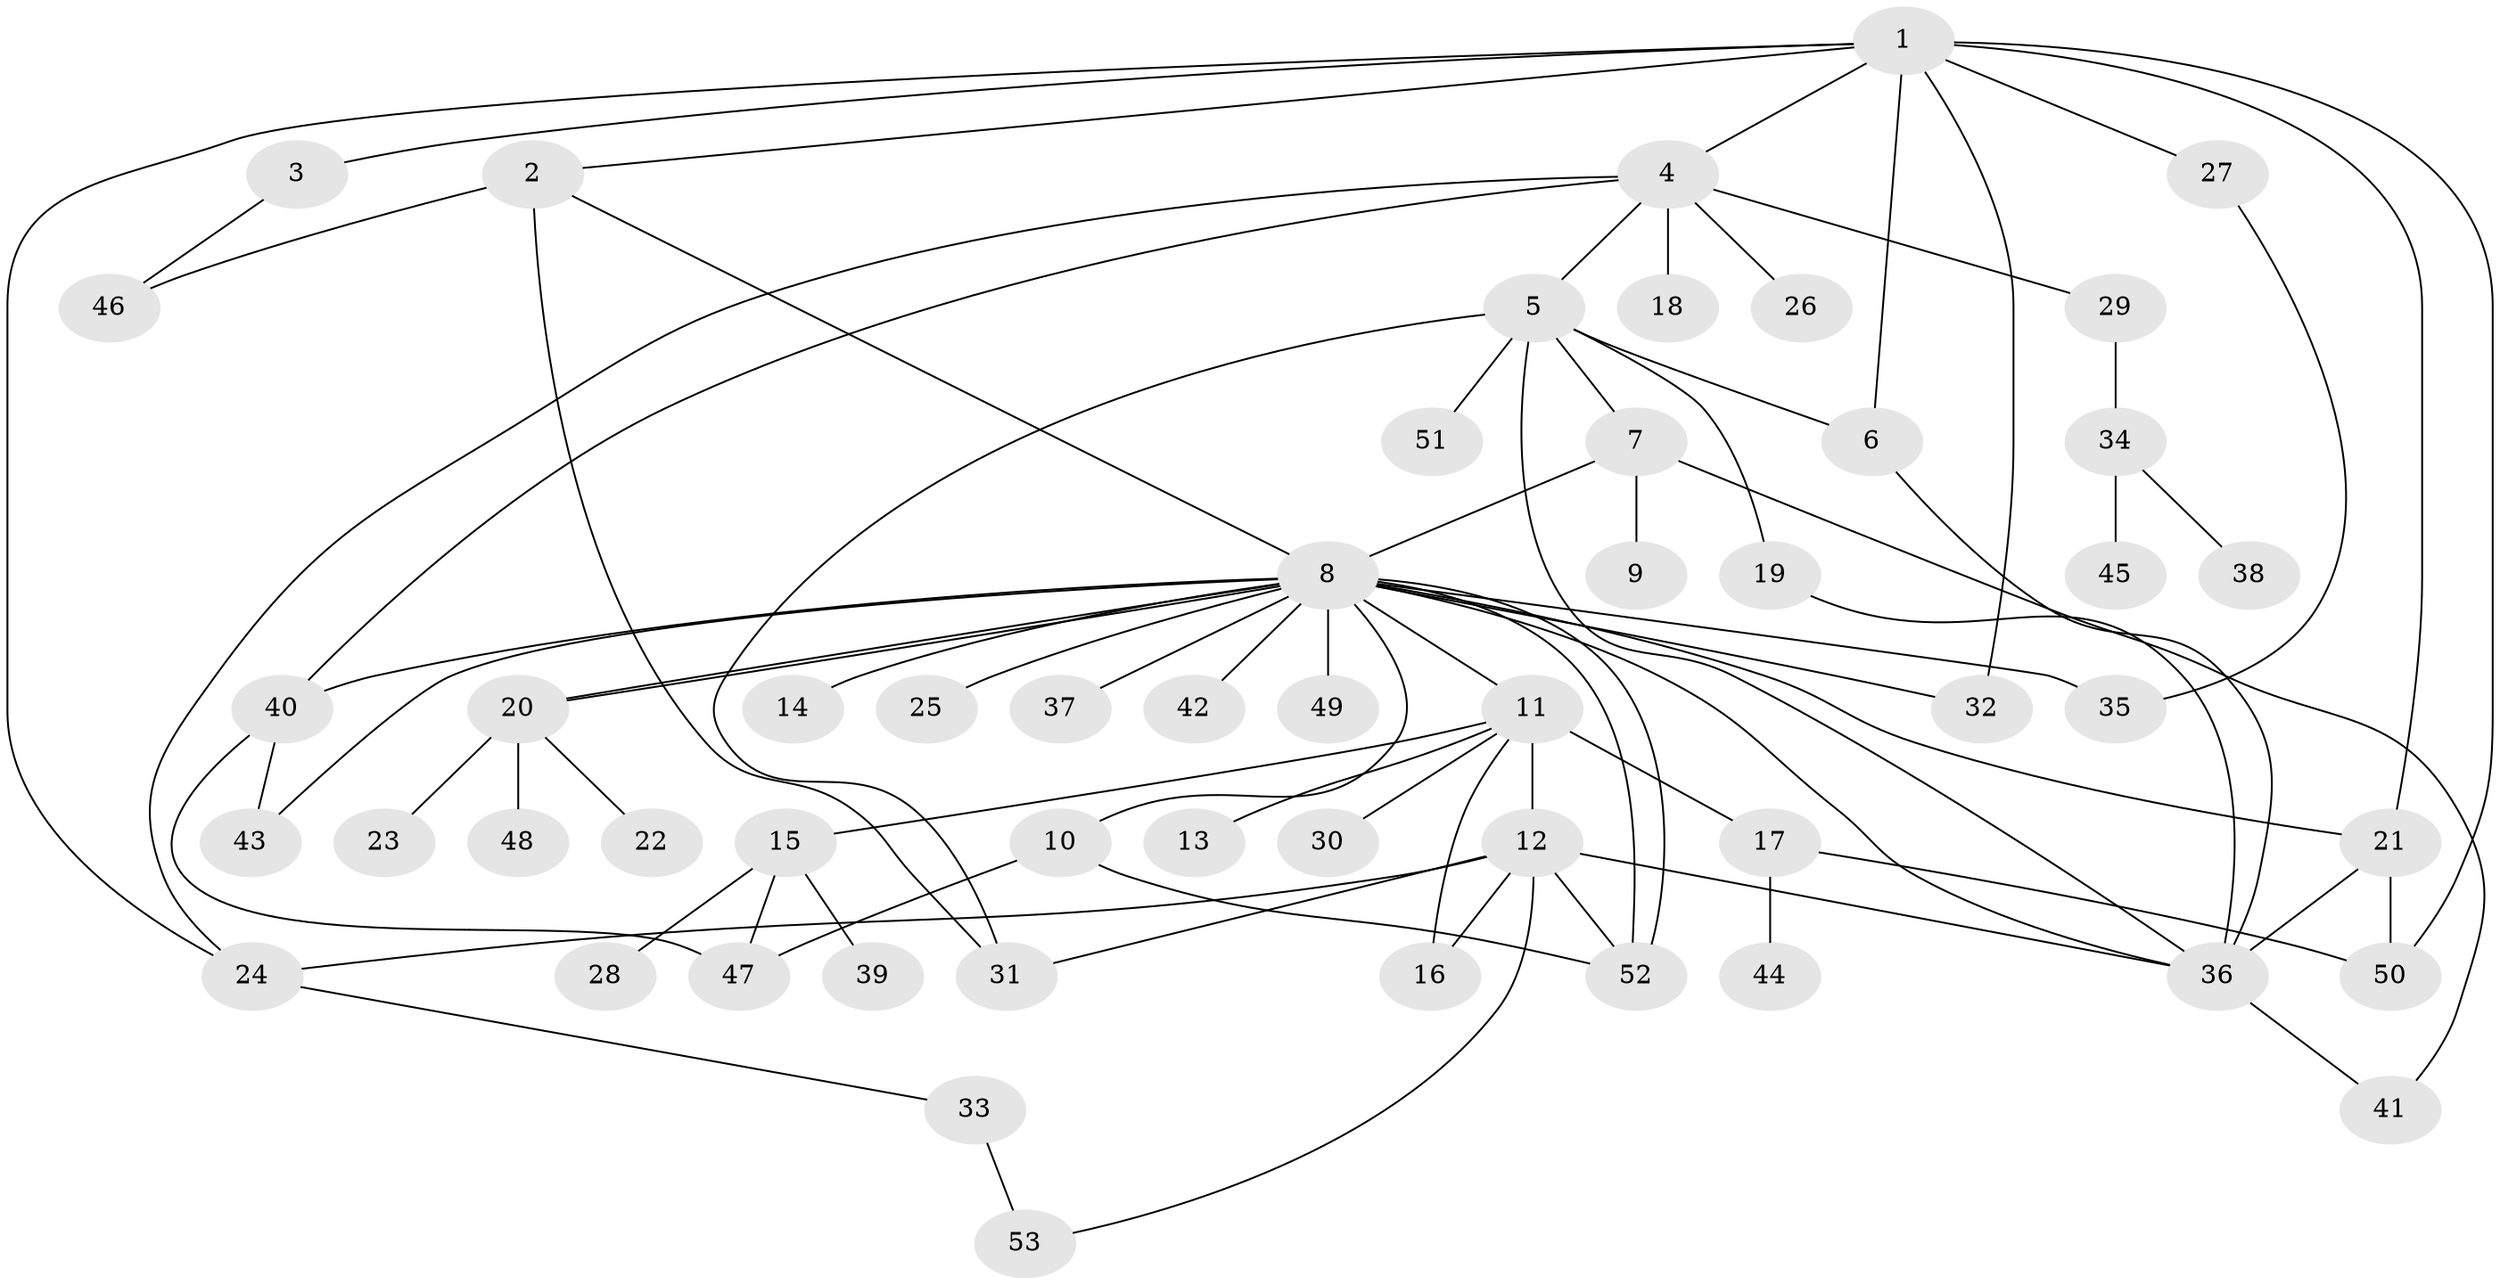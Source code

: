 // Generated by graph-tools (version 1.1) at 2025/25/03/09/25 03:25:54]
// undirected, 53 vertices, 80 edges
graph export_dot {
graph [start="1"]
  node [color=gray90,style=filled];
  1;
  2;
  3;
  4;
  5;
  6;
  7;
  8;
  9;
  10;
  11;
  12;
  13;
  14;
  15;
  16;
  17;
  18;
  19;
  20;
  21;
  22;
  23;
  24;
  25;
  26;
  27;
  28;
  29;
  30;
  31;
  32;
  33;
  34;
  35;
  36;
  37;
  38;
  39;
  40;
  41;
  42;
  43;
  44;
  45;
  46;
  47;
  48;
  49;
  50;
  51;
  52;
  53;
  1 -- 2;
  1 -- 3;
  1 -- 4;
  1 -- 6;
  1 -- 21;
  1 -- 24;
  1 -- 27;
  1 -- 32;
  1 -- 50;
  2 -- 8;
  2 -- 31;
  2 -- 46;
  3 -- 46;
  4 -- 5;
  4 -- 18;
  4 -- 24;
  4 -- 26;
  4 -- 29;
  4 -- 40;
  5 -- 6;
  5 -- 7;
  5 -- 19;
  5 -- 31;
  5 -- 36;
  5 -- 51;
  6 -- 36;
  7 -- 8;
  7 -- 9;
  7 -- 41;
  8 -- 10;
  8 -- 11;
  8 -- 14;
  8 -- 20;
  8 -- 20;
  8 -- 21;
  8 -- 25;
  8 -- 32;
  8 -- 35;
  8 -- 36;
  8 -- 37;
  8 -- 40;
  8 -- 42;
  8 -- 43;
  8 -- 49;
  8 -- 52;
  8 -- 52;
  10 -- 47;
  10 -- 52;
  11 -- 12;
  11 -- 13;
  11 -- 15;
  11 -- 16;
  11 -- 17;
  11 -- 30;
  12 -- 16;
  12 -- 24;
  12 -- 31;
  12 -- 36;
  12 -- 52;
  12 -- 53;
  15 -- 28;
  15 -- 39;
  15 -- 47;
  17 -- 44;
  17 -- 50;
  19 -- 36;
  20 -- 22;
  20 -- 23;
  20 -- 48;
  21 -- 36;
  21 -- 50;
  24 -- 33;
  27 -- 35;
  29 -- 34;
  33 -- 53;
  34 -- 38;
  34 -- 45;
  36 -- 41;
  40 -- 43;
  40 -- 47;
}
